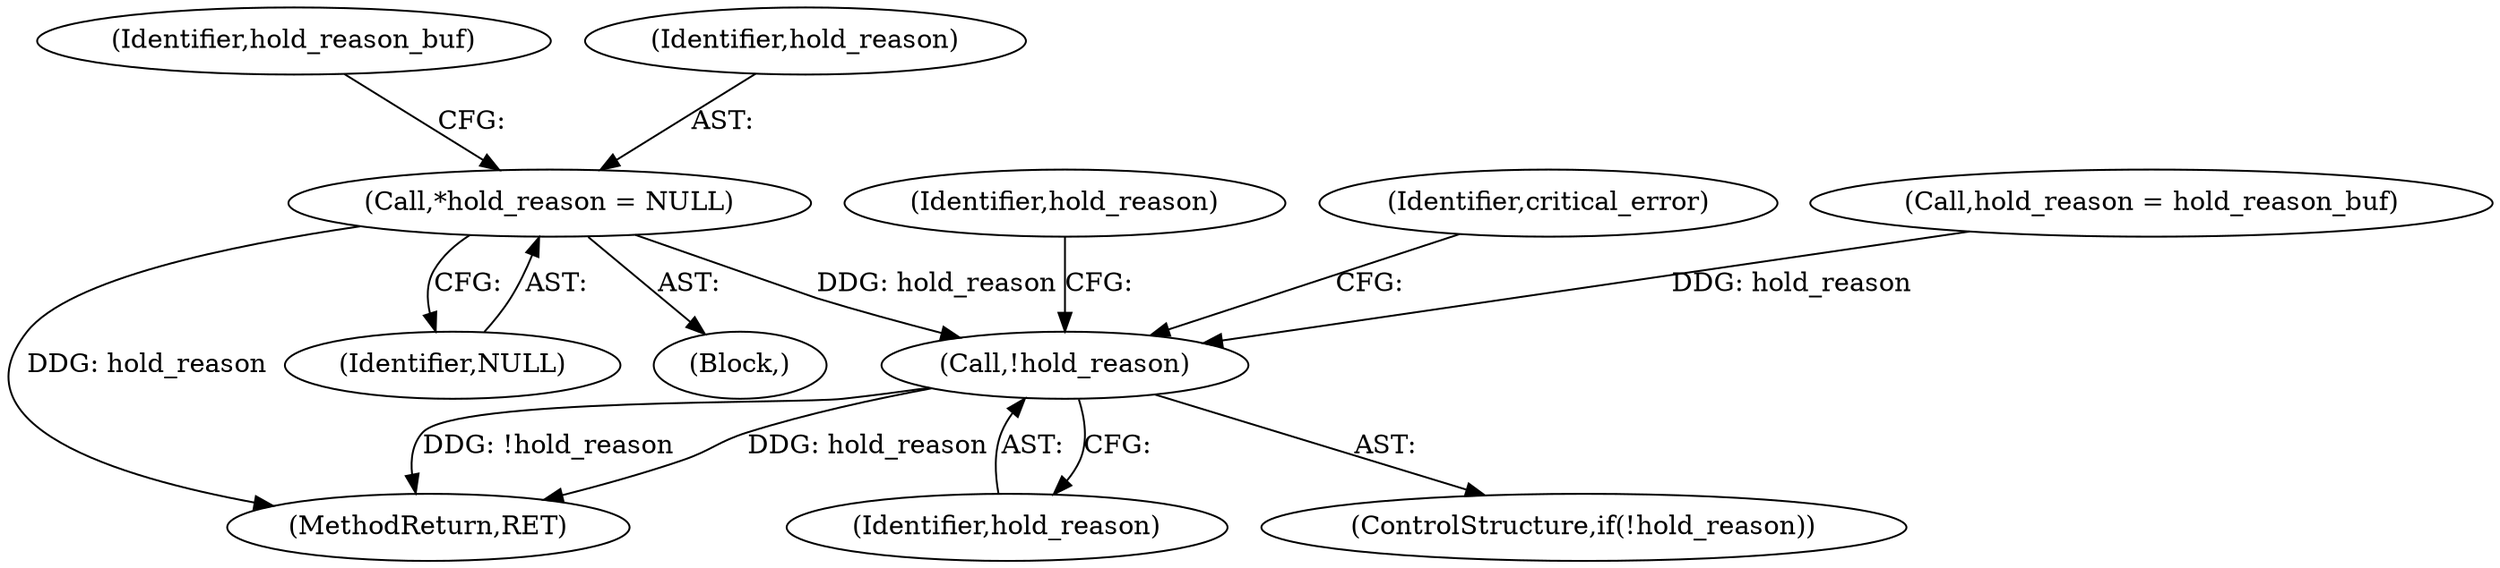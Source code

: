 digraph "0_htcondor_5e5571d1a431eb3c61977b6dd6ec90186ef79867_6@pointer" {
"1000126" [label="(Call,*hold_reason = NULL)"];
"1000218" [label="(Call,!hold_reason)"];
"1000126" [label="(Call,*hold_reason = NULL)"];
"1000131" [label="(Identifier,hold_reason_buf)"];
"1000222" [label="(Identifier,hold_reason)"];
"1000127" [label="(Identifier,hold_reason)"];
"1000102" [label="(Block,)"];
"1000225" [label="(Identifier,critical_error)"];
"1000219" [label="(Identifier,hold_reason)"];
"1000280" [label="(MethodReturn,RET)"];
"1000217" [label="(ControlStructure,if(!hold_reason))"];
"1000173" [label="(Call,hold_reason = hold_reason_buf)"];
"1000218" [label="(Call,!hold_reason)"];
"1000128" [label="(Identifier,NULL)"];
"1000126" -> "1000102"  [label="AST: "];
"1000126" -> "1000128"  [label="CFG: "];
"1000127" -> "1000126"  [label="AST: "];
"1000128" -> "1000126"  [label="AST: "];
"1000131" -> "1000126"  [label="CFG: "];
"1000126" -> "1000280"  [label="DDG: hold_reason"];
"1000126" -> "1000218"  [label="DDG: hold_reason"];
"1000218" -> "1000217"  [label="AST: "];
"1000218" -> "1000219"  [label="CFG: "];
"1000219" -> "1000218"  [label="AST: "];
"1000222" -> "1000218"  [label="CFG: "];
"1000225" -> "1000218"  [label="CFG: "];
"1000218" -> "1000280"  [label="DDG: hold_reason"];
"1000218" -> "1000280"  [label="DDG: !hold_reason"];
"1000173" -> "1000218"  [label="DDG: hold_reason"];
}

